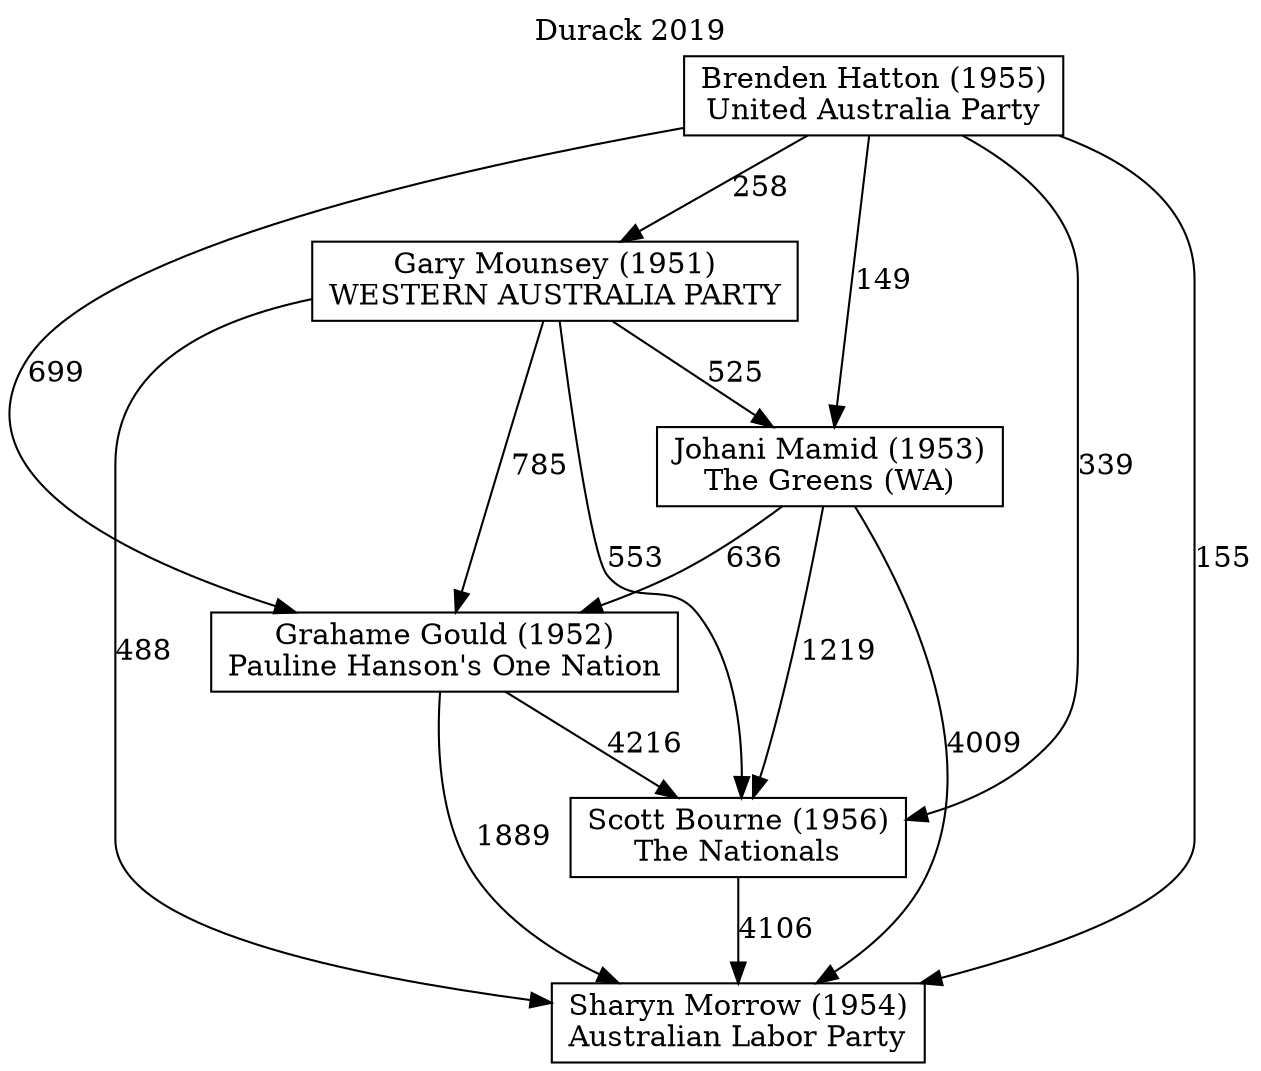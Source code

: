 // House preference flow
digraph "Sharyn Morrow (1954)_Durack_2019" {
	graph [label="Durack 2019" labelloc=t mclimit=10]
	node [shape=box]
	"Brenden Hatton (1955)" [label="Brenden Hatton (1955)
United Australia Party"]
	"Gary Mounsey (1951)" [label="Gary Mounsey (1951)
WESTERN AUSTRALIA PARTY"]
	"Grahame Gould (1952)" [label="Grahame Gould (1952)
Pauline Hanson's One Nation"]
	"Johani Mamid (1953)" [label="Johani Mamid (1953)
The Greens (WA)"]
	"Scott Bourne (1956)" [label="Scott Bourne (1956)
The Nationals"]
	"Sharyn Morrow (1954)" [label="Sharyn Morrow (1954)
Australian Labor Party"]
	"Brenden Hatton (1955)" -> "Gary Mounsey (1951)" [label=258]
	"Brenden Hatton (1955)" -> "Grahame Gould (1952)" [label=699]
	"Brenden Hatton (1955)" -> "Johani Mamid (1953)" [label=149]
	"Brenden Hatton (1955)" -> "Scott Bourne (1956)" [label=339]
	"Brenden Hatton (1955)" -> "Sharyn Morrow (1954)" [label=155]
	"Gary Mounsey (1951)" -> "Grahame Gould (1952)" [label=785]
	"Gary Mounsey (1951)" -> "Johani Mamid (1953)" [label=525]
	"Gary Mounsey (1951)" -> "Scott Bourne (1956)" [label=553]
	"Gary Mounsey (1951)" -> "Sharyn Morrow (1954)" [label=488]
	"Grahame Gould (1952)" -> "Scott Bourne (1956)" [label=4216]
	"Grahame Gould (1952)" -> "Sharyn Morrow (1954)" [label=1889]
	"Johani Mamid (1953)" -> "Grahame Gould (1952)" [label=636]
	"Johani Mamid (1953)" -> "Scott Bourne (1956)" [label=1219]
	"Johani Mamid (1953)" -> "Sharyn Morrow (1954)" [label=4009]
	"Scott Bourne (1956)" -> "Sharyn Morrow (1954)" [label=4106]
}
